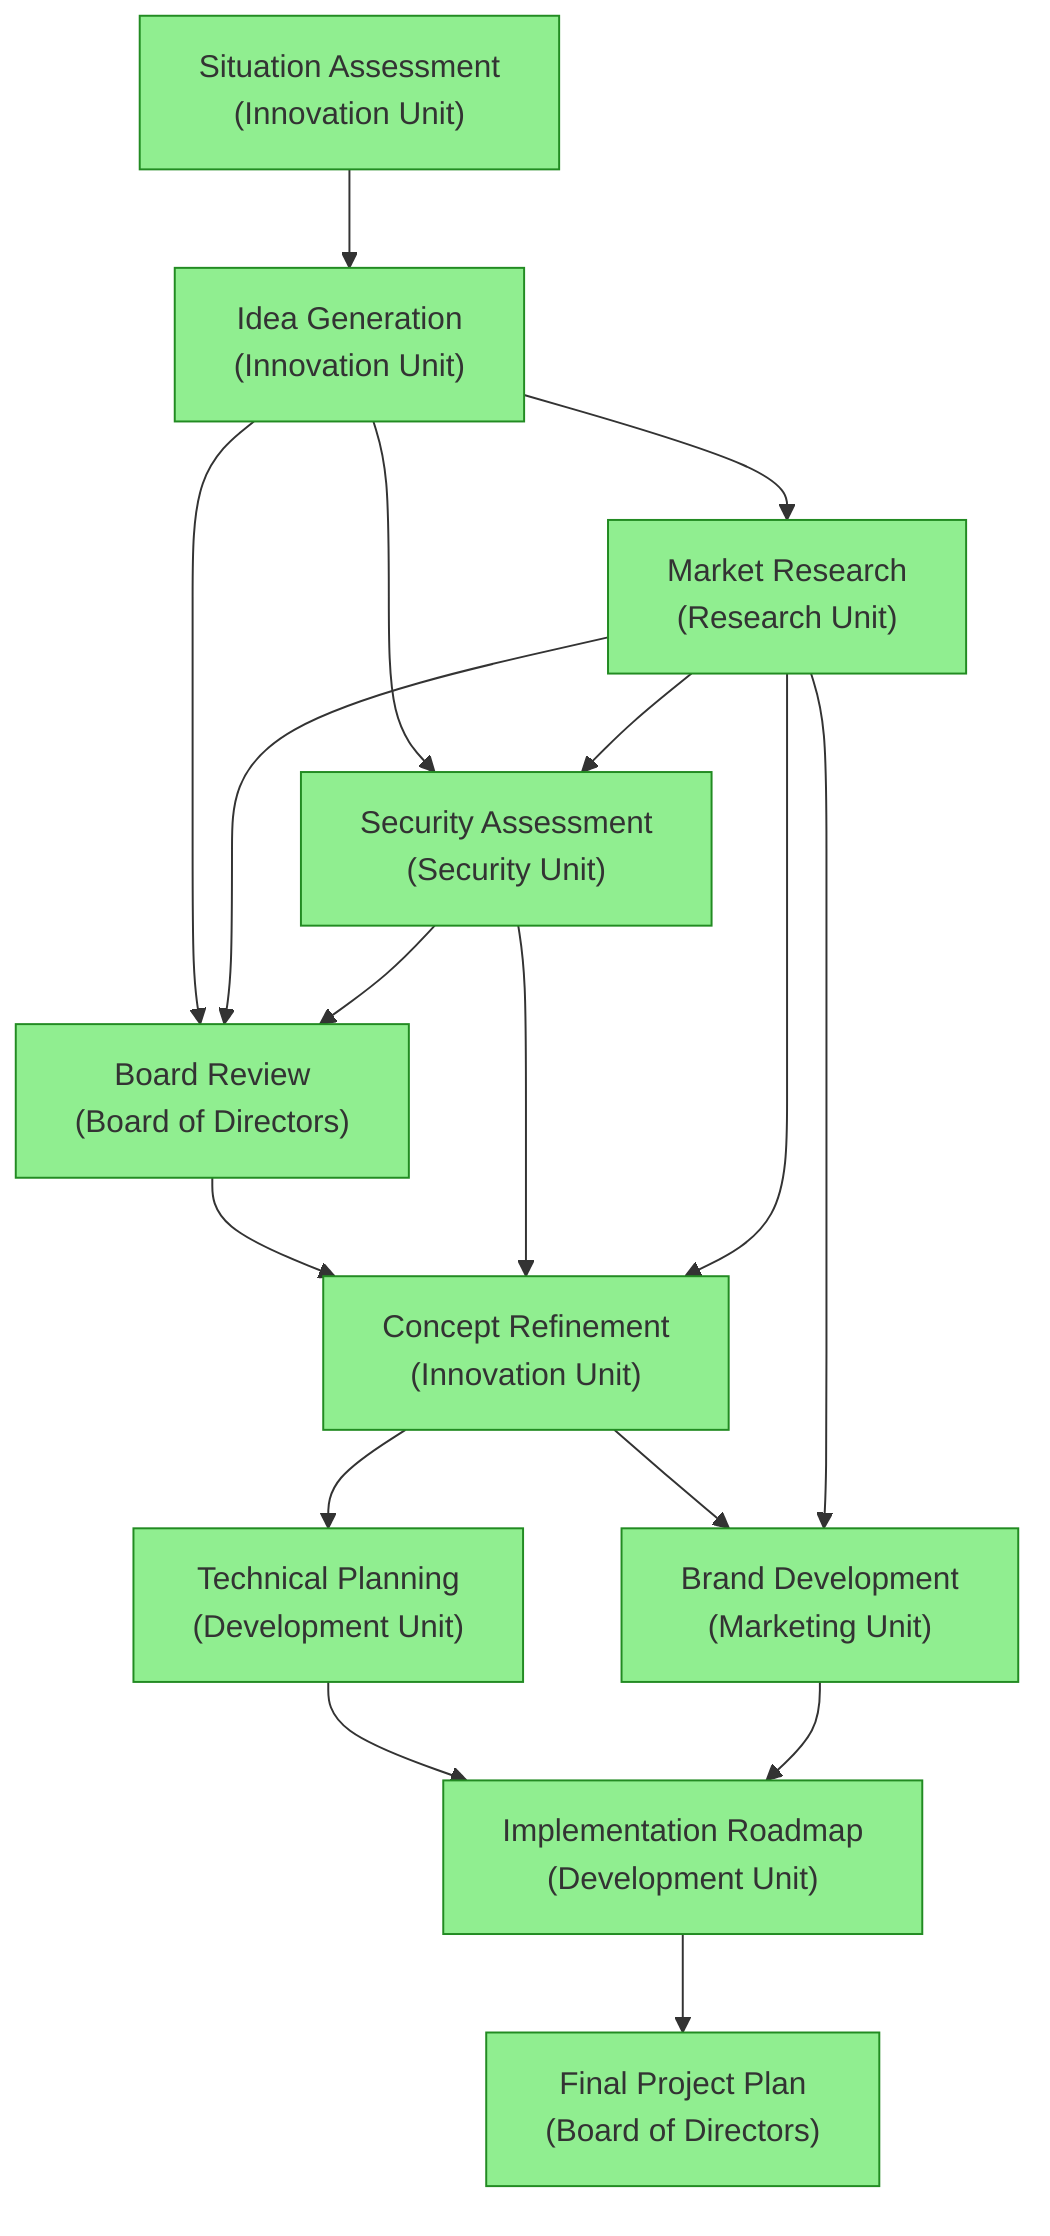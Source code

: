 graph TD;
    situation_assessment["Situation Assessment<br/>(Innovation Unit)"];
    style situation_assessment fill:#90EE90,stroke:#228B22;
    idea_generation["Idea Generation<br/>(Innovation Unit)"];
    style idea_generation fill:#90EE90,stroke:#228B22;
    market_research["Market Research<br/>(Research Unit)"];
    style market_research fill:#90EE90,stroke:#228B22;
    security_assessment["Security Assessment<br/>(Security Unit)"];
    style security_assessment fill:#90EE90,stroke:#228B22;
    board_review["Board Review<br/>(Board of Directors)"];
    style board_review fill:#90EE90,stroke:#228B22;
    concept_refinement["Concept Refinement<br/>(Innovation Unit)"];
    style concept_refinement fill:#90EE90,stroke:#228B22;
    technical_planning["Technical Planning<br/>(Development Unit)"];
    style technical_planning fill:#90EE90,stroke:#228B22;
    brand_development["Brand Development<br/>(Marketing Unit)"];
    style brand_development fill:#90EE90,stroke:#228B22;
    implementation_roadmap["Implementation Roadmap<br/>(Development Unit)"];
    style implementation_roadmap fill:#90EE90,stroke:#228B22;
    final_deliverable["Final Project Plan<br/>(Board of Directors)"];
    style final_deliverable fill:#90EE90,stroke:#228B22;
    situation_assessment --> idea_generation;
    idea_generation --> market_research;
    idea_generation --> security_assessment;
    market_research --> security_assessment;
    idea_generation --> board_review;
    market_research --> board_review;
    security_assessment --> board_review;
    board_review --> concept_refinement;
    security_assessment --> concept_refinement;
    market_research --> concept_refinement;
    concept_refinement --> technical_planning;
    concept_refinement --> brand_development;
    market_research --> brand_development;
    technical_planning --> implementation_roadmap;
    brand_development --> implementation_roadmap;
    implementation_roadmap --> final_deliverable;